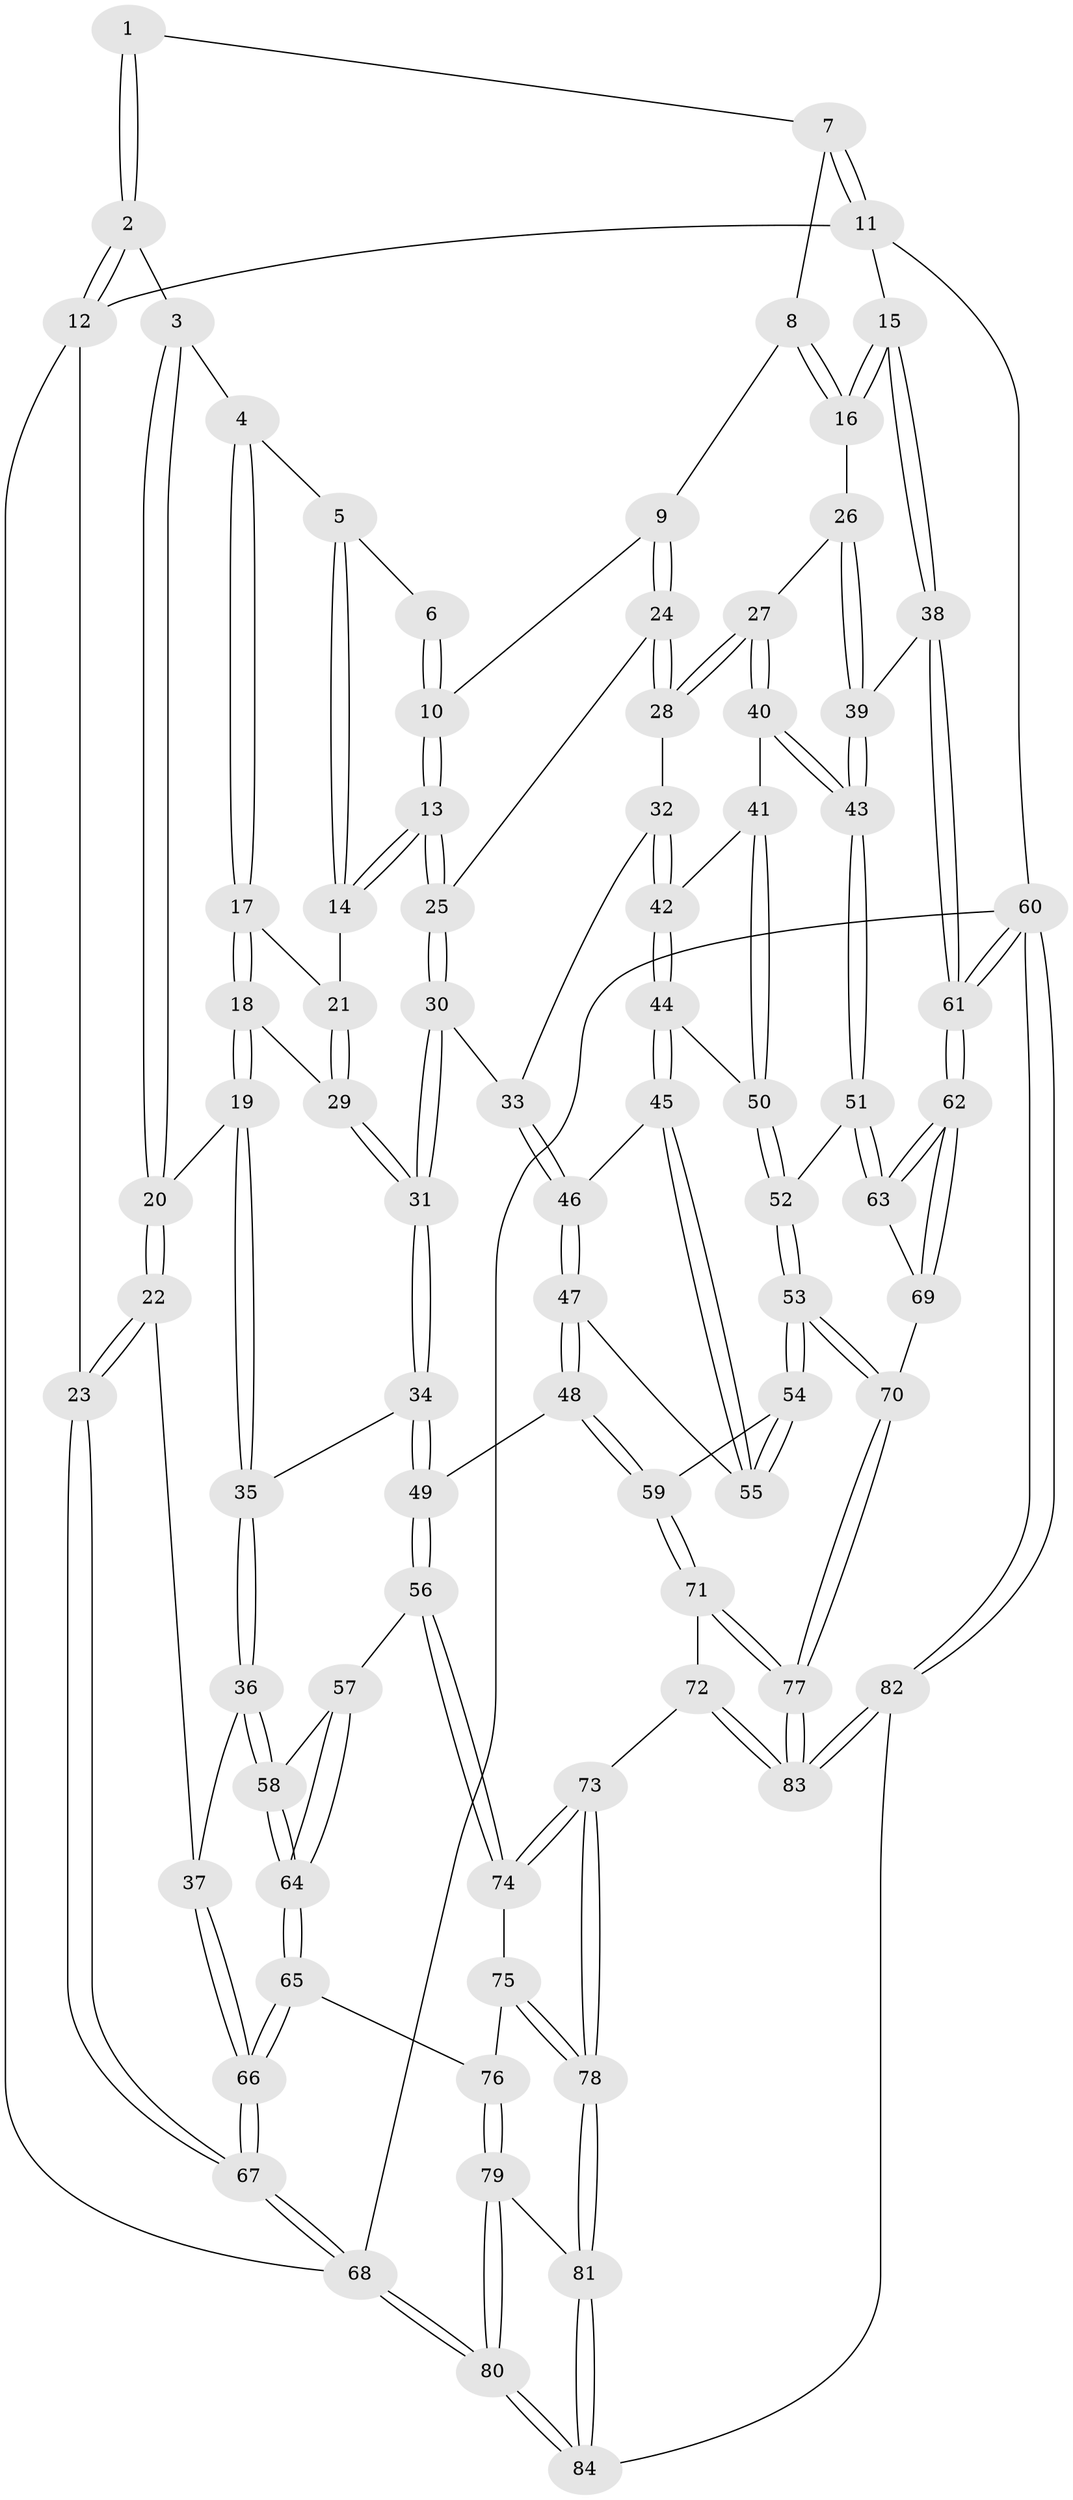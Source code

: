 // coarse degree distribution, {3: 0.08, 4: 0.56, 2: 0.02, 5: 0.28, 6: 0.06}
// Generated by graph-tools (version 1.1) at 2025/24/03/03/25 07:24:38]
// undirected, 84 vertices, 207 edges
graph export_dot {
graph [start="1"]
  node [color=gray90,style=filled];
  1 [pos="+0.47508165867783886+0"];
  2 [pos="+0+0"];
  3 [pos="+0.040570014789428926+0"];
  4 [pos="+0.18595119834159887+0.0633515918104441"];
  5 [pos="+0.44093723691771913+0.09581039420801055"];
  6 [pos="+0.4564308257751724+0.08217715468467453"];
  7 [pos="+0.9386624298163655+0"];
  8 [pos="+0.8212493485941567+0"];
  9 [pos="+0.6619773566268393+0.12658914823924974"];
  10 [pos="+0.6379757143092654+0.1292840790920421"];
  11 [pos="+1+0"];
  12 [pos="+0+0"];
  13 [pos="+0.5152526801141993+0.25856555268975706"];
  14 [pos="+0.4261083335114357+0.197748397647879"];
  15 [pos="+1+0"];
  16 [pos="+0.8600853742651682+0.29195392760282635"];
  17 [pos="+0.21949208337336196+0.1738405482041331"];
  18 [pos="+0.20281619922779953+0.29982252046496355"];
  19 [pos="+0.14215198612307717+0.3606505549630406"];
  20 [pos="+0.08047214763782803+0.3670075721743259"];
  21 [pos="+0.3884774581317724+0.22989637925933382"];
  22 [pos="+0+0.47014235487898665"];
  23 [pos="+0+0.47000518677762837"];
  24 [pos="+0.6884587586522481+0.30201737236840515"];
  25 [pos="+0.5356381140746825+0.3381030174306533"];
  26 [pos="+0.8467624500401045+0.36252023998305466"];
  27 [pos="+0.8198870856230669+0.3732048323763735"];
  28 [pos="+0.7389072244807551+0.3473285075998553"];
  29 [pos="+0.3636146673918138+0.3443075864746902"];
  30 [pos="+0.490373988689564+0.4119284151274329"];
  31 [pos="+0.4159707009831928+0.4335030858705431"];
  32 [pos="+0.6259383766254303+0.4596572027755557"];
  33 [pos="+0.5413293658270758+0.44579896999343444"];
  34 [pos="+0.3755893122074375+0.5018230100822271"];
  35 [pos="+0.23577566654086402+0.4825325927966062"];
  36 [pos="+0.12320689322963876+0.6236465929483282"];
  37 [pos="+0.11648798157014256+0.6226290900150961"];
  38 [pos="+1+0.43269450122544034"];
  39 [pos="+1+0.4273648371277667"];
  40 [pos="+0.7952780201712306+0.469534519729494"];
  41 [pos="+0.7623366616662849+0.48408134838500433"];
  42 [pos="+0.6504097944320826+0.5011380018472956"];
  43 [pos="+0.829835723834873+0.6392045930752918"];
  44 [pos="+0.6503773116388761+0.5423974269855025"];
  45 [pos="+0.6429097662061969+0.5562925359301282"];
  46 [pos="+0.5606161983720763+0.5309025410703895"];
  47 [pos="+0.5434025964209358+0.5846242990658387"];
  48 [pos="+0.4146943207264195+0.6590440972033736"];
  49 [pos="+0.39820310647140283+0.6540619813772646"];
  50 [pos="+0.7028428235820968+0.5484267872304325"];
  51 [pos="+0.8266991027963506+0.6572551799715889"];
  52 [pos="+0.7977374103888022+0.6660996740539384"];
  53 [pos="+0.7029430728149143+0.7122604501878109"];
  54 [pos="+0.6761479475585512+0.7006970200182888"];
  55 [pos="+0.6365091175620157+0.6055456463861885"];
  56 [pos="+0.3708830171167783+0.6760545420833716"];
  57 [pos="+0.33659844537653905+0.6744525003151004"];
  58 [pos="+0.13090444727845735+0.6302333060096206"];
  59 [pos="+0.5089821637219676+0.7247523375270775"];
  60 [pos="+1+1"];
  61 [pos="+1+0.881209782535517"];
  62 [pos="+1+0.8219951374240863"];
  63 [pos="+0.9624428026319318+0.7500788779858729"];
  64 [pos="+0.16720397264815248+0.7776957033874494"];
  65 [pos="+0.1636602620644762+0.8383124716401616"];
  66 [pos="+0+0.8691069720285817"];
  67 [pos="+0+1"];
  68 [pos="+0+1"];
  69 [pos="+0.7392920420345297+0.8577005685096365"];
  70 [pos="+0.7022535566546493+0.8702188665064562"];
  71 [pos="+0.5157066069078945+0.7901688207877042"];
  72 [pos="+0.4554746081842889+0.9071383098347732"];
  73 [pos="+0.4172314990291349+0.9069967663547485"];
  74 [pos="+0.34499111713781927+0.7645648974114073"];
  75 [pos="+0.2808845161620453+0.8196977307067005"];
  76 [pos="+0.1879043915071794+0.85244003791206"];
  77 [pos="+0.6848750984622234+0.9390020763040123"];
  78 [pos="+0.34674686353993517+0.965752153034036"];
  79 [pos="+0.20302311981952265+0.9005424269809827"];
  80 [pos="+0+1"];
  81 [pos="+0.33104596327282393+0.9891544180967811"];
  82 [pos="+0.7391867262089231+1"];
  83 [pos="+0.6903004773425282+1"];
  84 [pos="+0.30891591754263914+1"];
  1 -- 2;
  1 -- 2;
  1 -- 7;
  2 -- 3;
  2 -- 12;
  2 -- 12;
  3 -- 4;
  3 -- 20;
  3 -- 20;
  4 -- 5;
  4 -- 17;
  4 -- 17;
  5 -- 6;
  5 -- 14;
  5 -- 14;
  6 -- 10;
  6 -- 10;
  7 -- 8;
  7 -- 11;
  7 -- 11;
  8 -- 9;
  8 -- 16;
  8 -- 16;
  9 -- 10;
  9 -- 24;
  9 -- 24;
  10 -- 13;
  10 -- 13;
  11 -- 12;
  11 -- 15;
  11 -- 60;
  12 -- 23;
  12 -- 68;
  13 -- 14;
  13 -- 14;
  13 -- 25;
  13 -- 25;
  14 -- 21;
  15 -- 16;
  15 -- 16;
  15 -- 38;
  15 -- 38;
  16 -- 26;
  17 -- 18;
  17 -- 18;
  17 -- 21;
  18 -- 19;
  18 -- 19;
  18 -- 29;
  19 -- 20;
  19 -- 35;
  19 -- 35;
  20 -- 22;
  20 -- 22;
  21 -- 29;
  21 -- 29;
  22 -- 23;
  22 -- 23;
  22 -- 37;
  23 -- 67;
  23 -- 67;
  24 -- 25;
  24 -- 28;
  24 -- 28;
  25 -- 30;
  25 -- 30;
  26 -- 27;
  26 -- 39;
  26 -- 39;
  27 -- 28;
  27 -- 28;
  27 -- 40;
  27 -- 40;
  28 -- 32;
  29 -- 31;
  29 -- 31;
  30 -- 31;
  30 -- 31;
  30 -- 33;
  31 -- 34;
  31 -- 34;
  32 -- 33;
  32 -- 42;
  32 -- 42;
  33 -- 46;
  33 -- 46;
  34 -- 35;
  34 -- 49;
  34 -- 49;
  35 -- 36;
  35 -- 36;
  36 -- 37;
  36 -- 58;
  36 -- 58;
  37 -- 66;
  37 -- 66;
  38 -- 39;
  38 -- 61;
  38 -- 61;
  39 -- 43;
  39 -- 43;
  40 -- 41;
  40 -- 43;
  40 -- 43;
  41 -- 42;
  41 -- 50;
  41 -- 50;
  42 -- 44;
  42 -- 44;
  43 -- 51;
  43 -- 51;
  44 -- 45;
  44 -- 45;
  44 -- 50;
  45 -- 46;
  45 -- 55;
  45 -- 55;
  46 -- 47;
  46 -- 47;
  47 -- 48;
  47 -- 48;
  47 -- 55;
  48 -- 49;
  48 -- 59;
  48 -- 59;
  49 -- 56;
  49 -- 56;
  50 -- 52;
  50 -- 52;
  51 -- 52;
  51 -- 63;
  51 -- 63;
  52 -- 53;
  52 -- 53;
  53 -- 54;
  53 -- 54;
  53 -- 70;
  53 -- 70;
  54 -- 55;
  54 -- 55;
  54 -- 59;
  56 -- 57;
  56 -- 74;
  56 -- 74;
  57 -- 58;
  57 -- 64;
  57 -- 64;
  58 -- 64;
  58 -- 64;
  59 -- 71;
  59 -- 71;
  60 -- 61;
  60 -- 61;
  60 -- 82;
  60 -- 82;
  60 -- 68;
  61 -- 62;
  61 -- 62;
  62 -- 63;
  62 -- 63;
  62 -- 69;
  62 -- 69;
  63 -- 69;
  64 -- 65;
  64 -- 65;
  65 -- 66;
  65 -- 66;
  65 -- 76;
  66 -- 67;
  66 -- 67;
  67 -- 68;
  67 -- 68;
  68 -- 80;
  68 -- 80;
  69 -- 70;
  70 -- 77;
  70 -- 77;
  71 -- 72;
  71 -- 77;
  71 -- 77;
  72 -- 73;
  72 -- 83;
  72 -- 83;
  73 -- 74;
  73 -- 74;
  73 -- 78;
  73 -- 78;
  74 -- 75;
  75 -- 76;
  75 -- 78;
  75 -- 78;
  76 -- 79;
  76 -- 79;
  77 -- 83;
  77 -- 83;
  78 -- 81;
  78 -- 81;
  79 -- 80;
  79 -- 80;
  79 -- 81;
  80 -- 84;
  80 -- 84;
  81 -- 84;
  81 -- 84;
  82 -- 83;
  82 -- 83;
  82 -- 84;
}
